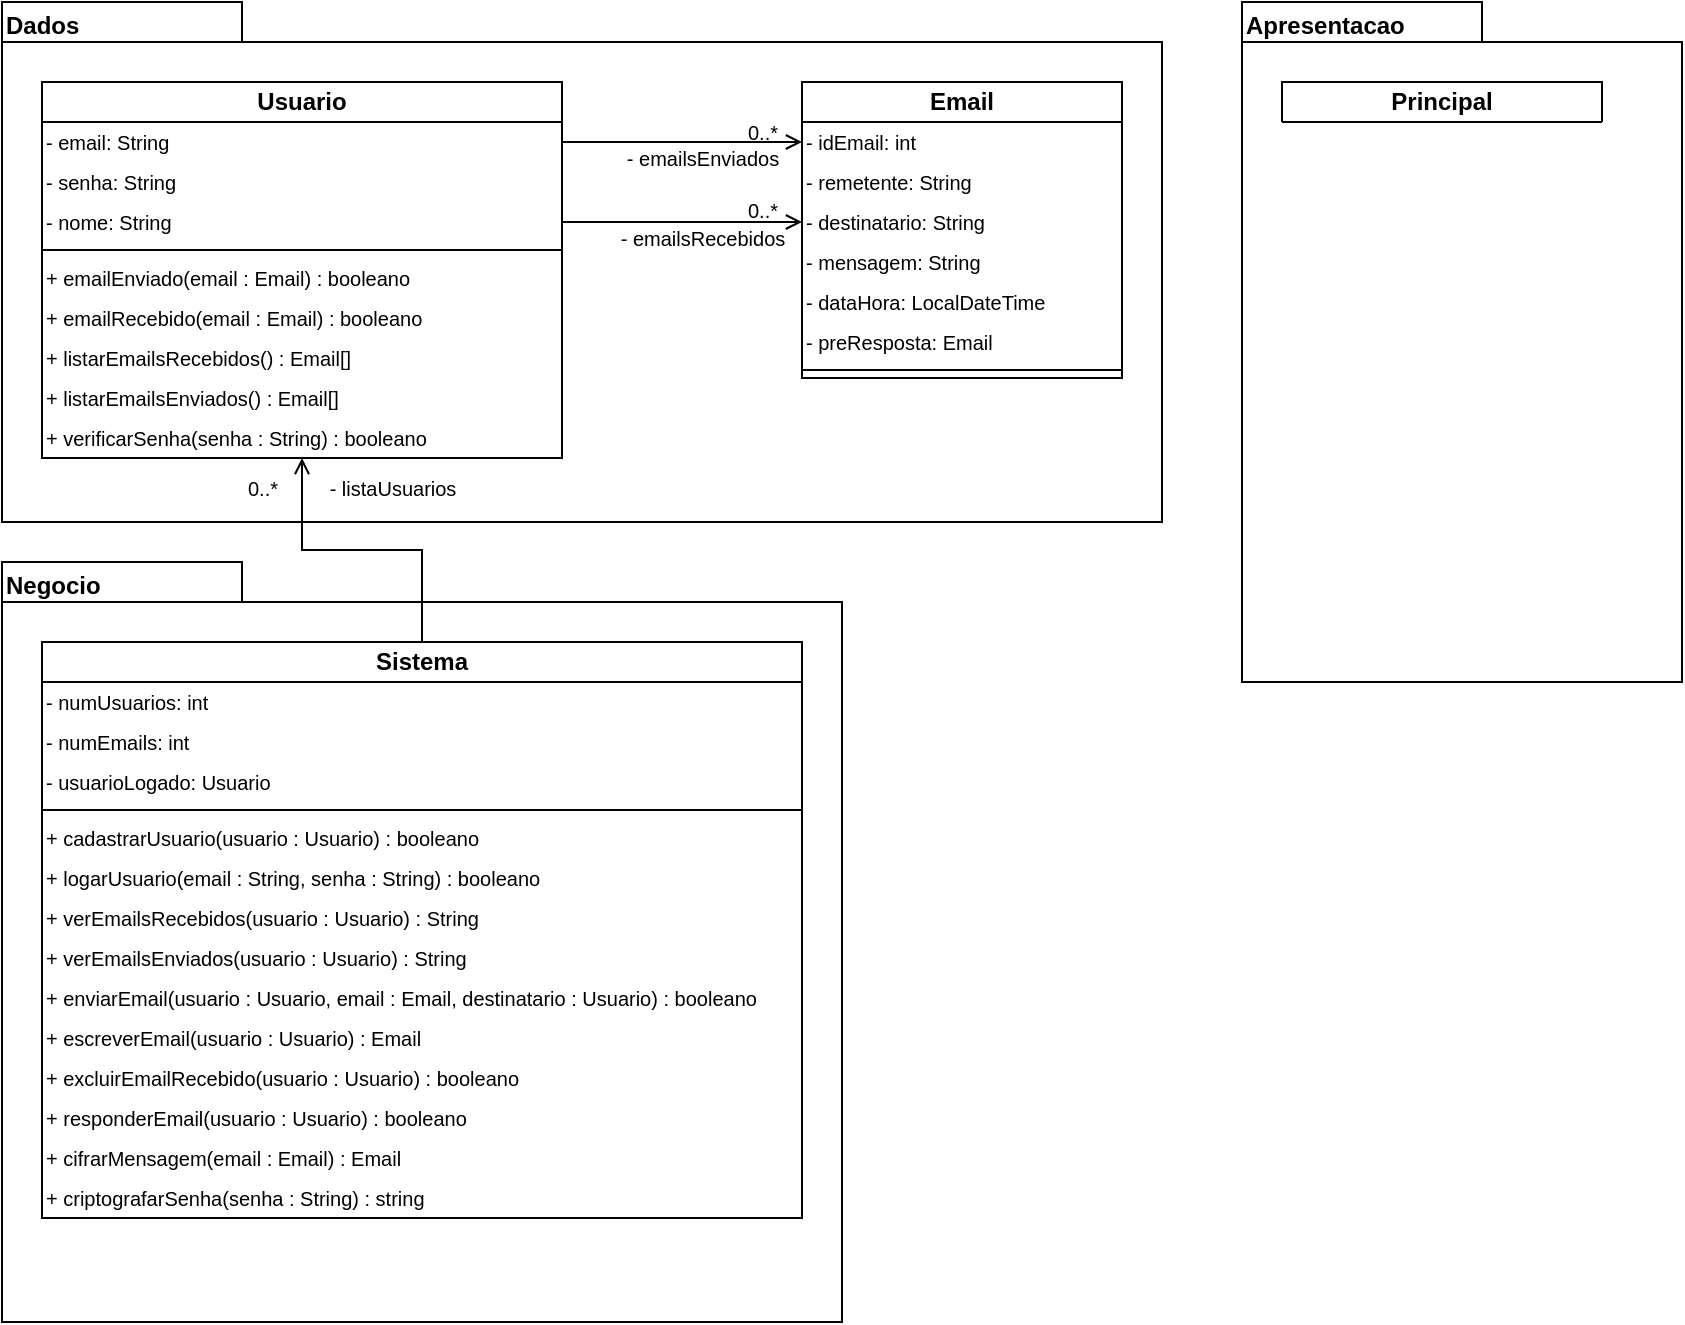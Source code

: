 <mxfile version="21.7.2" type="github">
  <diagram id="C5RBs43oDa-KdzZeNtuy" name="Page-1">
    <mxGraphModel dx="1362" dy="1435" grid="1" gridSize="10" guides="1" tooltips="1" connect="1" arrows="1" fold="1" page="1" pageScale="1" pageWidth="827" pageHeight="1169" math="0" shadow="0">
      <root>
        <mxCell id="WIyWlLk6GJQsqaUBKTNV-0" />
        <mxCell id="WIyWlLk6GJQsqaUBKTNV-1" parent="WIyWlLk6GJQsqaUBKTNV-0" />
        <mxCell id="6UUb83-wT3MryLMKem0V-0" value="Dados" style="shape=folder;fontStyle=1;spacingTop=0;tabWidth=120;tabHeight=20;tabPosition=left;html=1;whiteSpace=wrap;align=left;verticalAlign=top;labelPosition=center;verticalLabelPosition=middle;horizontal=1;spacing=0;spacingLeft=2;fillColor=none;rounded=0;" parent="WIyWlLk6GJQsqaUBKTNV-1" vertex="1">
          <mxGeometry x="80" y="100" width="580" height="260" as="geometry" />
        </mxCell>
        <mxCell id="MjpjkHj3X75M_pt7Rw3X-8" value="- emailsEnviados" style="text;html=1;align=center;verticalAlign=middle;resizable=0;points=[];autosize=1;strokeColor=none;fillColor=none;fontSize=10;" vertex="1" parent="WIyWlLk6GJQsqaUBKTNV-1">
          <mxGeometry x="380" y="163" width="100" height="30" as="geometry" />
        </mxCell>
        <mxCell id="MjpjkHj3X75M_pt7Rw3X-9" value="- emailsRecebidos" style="text;html=1;align=center;verticalAlign=middle;resizable=0;points=[];autosize=1;strokeColor=none;fillColor=none;fontSize=10;" vertex="1" parent="WIyWlLk6GJQsqaUBKTNV-1">
          <mxGeometry x="375" y="203" width="110" height="30" as="geometry" />
        </mxCell>
        <mxCell id="6UUb83-wT3MryLMKem0V-2" value="&lt;div&gt;Negocio&lt;/div&gt;" style="shape=folder;fontStyle=1;spacingTop=0;tabWidth=120;tabHeight=20;tabPosition=left;html=1;whiteSpace=wrap;align=left;verticalAlign=top;labelPosition=center;verticalLabelPosition=middle;horizontal=1;spacing=0;spacingLeft=2;fillColor=none;rounded=0;" parent="WIyWlLk6GJQsqaUBKTNV-1" vertex="1">
          <mxGeometry x="80" y="380" width="420" height="380" as="geometry" />
        </mxCell>
        <mxCell id="6UUb83-wT3MryLMKem0V-3" value="Apresentacao" style="shape=folder;fontStyle=1;spacingTop=0;tabWidth=120;tabHeight=20;tabPosition=left;html=1;whiteSpace=wrap;align=left;verticalAlign=top;labelPosition=center;verticalLabelPosition=middle;horizontal=1;spacing=0;spacingLeft=2;fillColor=none;rounded=0;" parent="WIyWlLk6GJQsqaUBKTNV-1" vertex="1">
          <mxGeometry x="700" y="100" width="220" height="340" as="geometry" />
        </mxCell>
        <mxCell id="MjpjkHj3X75M_pt7Rw3X-10" style="edgeStyle=orthogonalEdgeStyle;rounded=0;orthogonalLoop=1;jettySize=auto;html=1;exitX=0.5;exitY=1;exitDx=0;exitDy=0;entryX=0.5;entryY=0;entryDx=0;entryDy=0;endArrow=none;endFill=0;startArrow=open;startFill=0;" edge="1" parent="WIyWlLk6GJQsqaUBKTNV-1" source="6UUb83-wT3MryLMKem0V-4" target="UXAAhCieMoi_uCVgCP8r-0">
          <mxGeometry relative="1" as="geometry" />
        </mxCell>
        <mxCell id="6UUb83-wT3MryLMKem0V-4" value="&lt;b&gt;Usuario&lt;/b&gt;" style="swimlane;fontStyle=0;childLayout=stackLayout;horizontal=1;startSize=20;fillColor=none;horizontalStack=0;resizeParent=1;resizeParentMax=0;resizeLast=0;collapsible=1;marginBottom=0;whiteSpace=wrap;html=1;rounded=0;" parent="WIyWlLk6GJQsqaUBKTNV-1" vertex="1">
          <mxGeometry x="100" y="140" width="260" height="188" as="geometry">
            <mxRectangle x="100" y="140" width="160" height="20" as="alternateBounds" />
          </mxGeometry>
        </mxCell>
        <mxCell id="6UUb83-wT3MryLMKem0V-12" value="&lt;div style=&quot;font-size: 10px;&quot;&gt;- email: String&lt;/div&gt;" style="text;strokeColor=none;fillColor=none;align=left;verticalAlign=middle;spacingLeft=2;spacingRight=2;overflow=hidden;rotatable=0;points=[[0,0.5],[1,0.5]];portConstraint=eastwest;whiteSpace=wrap;html=1;spacing=0;fontSize=10;rounded=0;" parent="6UUb83-wT3MryLMKem0V-4" vertex="1">
          <mxGeometry y="20" width="260" height="20" as="geometry" />
        </mxCell>
        <mxCell id="6UUb83-wT3MryLMKem0V-19" value="&lt;div style=&quot;font-size: 10px;&quot;&gt;- senha: String&lt;/div&gt;" style="text;strokeColor=none;fillColor=none;align=left;verticalAlign=middle;spacingLeft=2;spacingRight=2;overflow=hidden;rotatable=0;points=[[0,0.5],[1,0.5]];portConstraint=eastwest;whiteSpace=wrap;html=1;spacing=0;fontSize=10;rounded=0;" parent="6UUb83-wT3MryLMKem0V-4" vertex="1">
          <mxGeometry y="40" width="260" height="20" as="geometry" />
        </mxCell>
        <mxCell id="6UUb83-wT3MryLMKem0V-31" value="&lt;div style=&quot;font-size: 10px;&quot;&gt;- nome: String&lt;/div&gt;" style="text;strokeColor=none;fillColor=none;align=left;verticalAlign=middle;spacingLeft=2;spacingRight=2;overflow=hidden;rotatable=0;points=[[0,0.5],[1,0.5]];portConstraint=eastwest;whiteSpace=wrap;html=1;spacing=0;fontSize=10;rounded=0;" parent="6UUb83-wT3MryLMKem0V-4" vertex="1">
          <mxGeometry y="60" width="260" height="20" as="geometry" />
        </mxCell>
        <mxCell id="6UUb83-wT3MryLMKem0V-16" value="" style="line;strokeWidth=1;fillColor=none;align=left;verticalAlign=middle;spacingTop=-1;spacingLeft=3;spacingRight=3;rotatable=0;labelPosition=right;points=[];portConstraint=eastwest;strokeColor=inherit;rounded=0;" parent="6UUb83-wT3MryLMKem0V-4" vertex="1">
          <mxGeometry y="80" width="260" height="8" as="geometry" />
        </mxCell>
        <mxCell id="MjpjkHj3X75M_pt7Rw3X-26" value="&lt;div style=&quot;font-size: 10px;&quot;&gt;+ emailEnviado(email : Email) : booleano&lt;br&gt;&lt;/div&gt;" style="text;strokeColor=none;fillColor=none;align=left;verticalAlign=middle;spacingLeft=2;spacingRight=2;overflow=hidden;rotatable=0;points=[[0,0.5],[1,0.5]];portConstraint=eastwest;whiteSpace=wrap;html=1;spacing=0;fontSize=10;rounded=0;" vertex="1" parent="6UUb83-wT3MryLMKem0V-4">
          <mxGeometry y="88" width="260" height="20" as="geometry" />
        </mxCell>
        <mxCell id="MjpjkHj3X75M_pt7Rw3X-27" value="&lt;div style=&quot;font-size: 10px;&quot;&gt;+ emailRecebido(email : Email) : booleano&lt;br&gt;&lt;/div&gt;" style="text;strokeColor=none;fillColor=none;align=left;verticalAlign=middle;spacingLeft=2;spacingRight=2;overflow=hidden;rotatable=0;points=[[0,0.5],[1,0.5]];portConstraint=eastwest;whiteSpace=wrap;html=1;spacing=0;fontSize=10;rounded=0;" vertex="1" parent="6UUb83-wT3MryLMKem0V-4">
          <mxGeometry y="108" width="260" height="20" as="geometry" />
        </mxCell>
        <mxCell id="MjpjkHj3X75M_pt7Rw3X-29" value="&lt;div style=&quot;font-size: 10px;&quot;&gt;+ listarEmailsRecebidos() : Email[]&lt;br&gt;&lt;/div&gt;" style="text;strokeColor=none;fillColor=none;align=left;verticalAlign=middle;spacingLeft=2;spacingRight=2;overflow=hidden;rotatable=0;points=[[0,0.5],[1,0.5]];portConstraint=eastwest;whiteSpace=wrap;html=1;spacing=0;fontSize=10;rounded=0;" vertex="1" parent="6UUb83-wT3MryLMKem0V-4">
          <mxGeometry y="128" width="260" height="20" as="geometry" />
        </mxCell>
        <mxCell id="MjpjkHj3X75M_pt7Rw3X-28" value="&lt;div style=&quot;font-size: 10px;&quot;&gt;+ listarEmailsEnviados() : Email[]&lt;br&gt;&lt;/div&gt;" style="text;strokeColor=none;fillColor=none;align=left;verticalAlign=middle;spacingLeft=2;spacingRight=2;overflow=hidden;rotatable=0;points=[[0,0.5],[1,0.5]];portConstraint=eastwest;whiteSpace=wrap;html=1;spacing=0;fontSize=10;rounded=0;" vertex="1" parent="6UUb83-wT3MryLMKem0V-4">
          <mxGeometry y="148" width="260" height="20" as="geometry" />
        </mxCell>
        <mxCell id="MjpjkHj3X75M_pt7Rw3X-30" value="&lt;div style=&quot;font-size: 10px;&quot;&gt;+ verificarSenha(senha : String) : booleano&lt;br&gt;&lt;/div&gt;" style="text;strokeColor=none;fillColor=none;align=left;verticalAlign=middle;spacingLeft=2;spacingRight=2;overflow=hidden;rotatable=0;points=[[0,0.5],[1,0.5]];portConstraint=eastwest;whiteSpace=wrap;html=1;spacing=0;fontSize=10;rounded=0;" vertex="1" parent="6UUb83-wT3MryLMKem0V-4">
          <mxGeometry y="168" width="260" height="20" as="geometry" />
        </mxCell>
        <mxCell id="6UUb83-wT3MryLMKem0V-25" value="&lt;b&gt;Email&lt;/b&gt;" style="swimlane;fontStyle=0;childLayout=stackLayout;horizontal=1;startSize=20;fillColor=none;horizontalStack=0;resizeParent=1;resizeParentMax=0;resizeLast=0;collapsible=1;marginBottom=0;whiteSpace=wrap;html=1;rounded=0;" parent="WIyWlLk6GJQsqaUBKTNV-1" vertex="1">
          <mxGeometry x="480" y="140" width="160" height="148" as="geometry">
            <mxRectangle x="80" y="480" width="160" height="20" as="alternateBounds" />
          </mxGeometry>
        </mxCell>
        <mxCell id="MjpjkHj3X75M_pt7Rw3X-25" value="&lt;div style=&quot;font-size: 10px;&quot;&gt;- idEmail: int&lt;/div&gt;" style="text;strokeColor=none;fillColor=none;align=left;verticalAlign=middle;spacingLeft=2;spacingRight=2;overflow=hidden;rotatable=0;points=[[0,0.5],[1,0.5]];portConstraint=eastwest;whiteSpace=wrap;html=1;spacing=0;fontSize=10;rounded=0;" vertex="1" parent="6UUb83-wT3MryLMKem0V-25">
          <mxGeometry y="20" width="160" height="20" as="geometry" />
        </mxCell>
        <mxCell id="6UUb83-wT3MryLMKem0V-26" value="&lt;div style=&quot;font-size: 10px;&quot;&gt;- remetente: String&lt;/div&gt;" style="text;strokeColor=none;fillColor=none;align=left;verticalAlign=middle;spacingLeft=2;spacingRight=2;overflow=hidden;rotatable=0;points=[[0,0.5],[1,0.5]];portConstraint=eastwest;whiteSpace=wrap;html=1;spacing=0;fontSize=10;rounded=0;" parent="6UUb83-wT3MryLMKem0V-25" vertex="1">
          <mxGeometry y="40" width="160" height="20" as="geometry" />
        </mxCell>
        <mxCell id="6UUb83-wT3MryLMKem0V-27" value="&lt;div style=&quot;font-size: 10px;&quot;&gt;- destinatario: String&lt;/div&gt;" style="text;strokeColor=none;fillColor=none;align=left;verticalAlign=middle;spacingLeft=2;spacingRight=2;overflow=hidden;rotatable=0;points=[[0,0.5],[1,0.5]];portConstraint=eastwest;whiteSpace=wrap;html=1;spacing=0;fontSize=10;rounded=0;" parent="6UUb83-wT3MryLMKem0V-25" vertex="1">
          <mxGeometry y="60" width="160" height="20" as="geometry" />
        </mxCell>
        <mxCell id="6UUb83-wT3MryLMKem0V-32" value="&lt;div style=&quot;font-size: 10px;&quot;&gt;- mensagem: String&lt;/div&gt;" style="text;strokeColor=none;fillColor=none;align=left;verticalAlign=middle;spacingLeft=2;spacingRight=2;overflow=hidden;rotatable=0;points=[[0,0.5],[1,0.5]];portConstraint=eastwest;whiteSpace=wrap;html=1;spacing=0;fontSize=10;rounded=0;" parent="6UUb83-wT3MryLMKem0V-25" vertex="1">
          <mxGeometry y="80" width="160" height="20" as="geometry" />
        </mxCell>
        <mxCell id="6UUb83-wT3MryLMKem0V-33" value="&lt;div style=&quot;font-size: 10px;&quot;&gt;- dataHora: LocalDateTime&lt;/div&gt;" style="text;strokeColor=none;fillColor=none;align=left;verticalAlign=middle;spacingLeft=2;spacingRight=2;overflow=hidden;rotatable=0;points=[[0,0.5],[1,0.5]];portConstraint=eastwest;whiteSpace=wrap;html=1;spacing=0;fontSize=10;rounded=0;" parent="6UUb83-wT3MryLMKem0V-25" vertex="1">
          <mxGeometry y="100" width="160" height="20" as="geometry" />
        </mxCell>
        <mxCell id="UXAAhCieMoi_uCVgCP8r-7" value="&lt;div style=&quot;font-size: 10px;&quot;&gt;- preResposta: Email&lt;/div&gt;" style="text;strokeColor=none;fillColor=none;align=left;verticalAlign=middle;spacingLeft=2;spacingRight=2;overflow=hidden;rotatable=0;points=[[0,0.5],[1,0.5]];portConstraint=eastwest;whiteSpace=wrap;html=1;spacing=0;fontSize=10;rounded=0;" parent="6UUb83-wT3MryLMKem0V-25" vertex="1">
          <mxGeometry y="120" width="160" height="20" as="geometry" />
        </mxCell>
        <mxCell id="6UUb83-wT3MryLMKem0V-28" value="" style="line;strokeWidth=1;fillColor=none;align=left;verticalAlign=middle;spacingTop=-1;spacingLeft=3;spacingRight=3;rotatable=0;labelPosition=right;points=[];portConstraint=eastwest;strokeColor=inherit;rounded=0;" parent="6UUb83-wT3MryLMKem0V-25" vertex="1">
          <mxGeometry y="140" width="160" height="8" as="geometry" />
        </mxCell>
        <mxCell id="6UUb83-wT3MryLMKem0V-36" value="&lt;b&gt;Principal&lt;/b&gt;" style="swimlane;fontStyle=0;childLayout=stackLayout;horizontal=1;startSize=20;fillColor=none;horizontalStack=0;resizeParent=1;resizeParentMax=0;resizeLast=0;collapsible=1;marginBottom=0;whiteSpace=wrap;html=1;rounded=0;" parent="WIyWlLk6GJQsqaUBKTNV-1" vertex="1" collapsed="1">
          <mxGeometry x="720" y="140" width="160" height="20" as="geometry">
            <mxRectangle x="620" y="140" width="160" height="148" as="alternateBounds" />
          </mxGeometry>
        </mxCell>
        <mxCell id="6UUb83-wT3MryLMKem0V-37" value="&lt;div style=&quot;font-size: 10px;&quot;&gt;- remetente: Usuario&lt;/div&gt;" style="text;strokeColor=none;fillColor=none;align=left;verticalAlign=middle;spacingLeft=2;spacingRight=2;overflow=hidden;rotatable=0;points=[[0,0.5],[1,0.5]];portConstraint=eastwest;whiteSpace=wrap;html=1;spacing=0;fontSize=10;rounded=0;" parent="6UUb83-wT3MryLMKem0V-36" vertex="1">
          <mxGeometry y="20" width="160" height="20" as="geometry" />
        </mxCell>
        <mxCell id="6UUb83-wT3MryLMKem0V-38" value="&lt;div style=&quot;font-size: 10px;&quot;&gt;- destinatario: Usuario&lt;/div&gt;" style="text;strokeColor=none;fillColor=none;align=left;verticalAlign=middle;spacingLeft=2;spacingRight=2;overflow=hidden;rotatable=0;points=[[0,0.5],[1,0.5]];portConstraint=eastwest;whiteSpace=wrap;html=1;spacing=0;fontSize=10;rounded=0;" parent="6UUb83-wT3MryLMKem0V-36" vertex="1">
          <mxGeometry y="40" width="160" height="20" as="geometry" />
        </mxCell>
        <mxCell id="6UUb83-wT3MryLMKem0V-39" value="&lt;div style=&quot;font-size: 10px;&quot;&gt;- mensagem: String&lt;/div&gt;" style="text;strokeColor=none;fillColor=none;align=left;verticalAlign=middle;spacingLeft=2;spacingRight=2;overflow=hidden;rotatable=0;points=[[0,0.5],[1,0.5]];portConstraint=eastwest;whiteSpace=wrap;html=1;spacing=0;fontSize=10;rounded=0;" parent="6UUb83-wT3MryLMKem0V-36" vertex="1">
          <mxGeometry y="60" width="160" height="20" as="geometry" />
        </mxCell>
        <mxCell id="6UUb83-wT3MryLMKem0V-40" value="&lt;div style=&quot;font-size: 10px;&quot;&gt;- data: String&lt;/div&gt;" style="text;strokeColor=none;fillColor=none;align=left;verticalAlign=middle;spacingLeft=2;spacingRight=2;overflow=hidden;rotatable=0;points=[[0,0.5],[1,0.5]];portConstraint=eastwest;whiteSpace=wrap;html=1;spacing=0;fontSize=10;rounded=0;" parent="6UUb83-wT3MryLMKem0V-36" vertex="1">
          <mxGeometry y="80" width="160" height="20" as="geometry" />
        </mxCell>
        <mxCell id="6UUb83-wT3MryLMKem0V-41" value="&lt;div style=&quot;font-size: 10px;&quot;&gt;- hora: String&lt;/div&gt;" style="text;strokeColor=none;fillColor=none;align=left;verticalAlign=middle;spacingLeft=2;spacingRight=2;overflow=hidden;rotatable=0;points=[[0,0.5],[1,0.5]];portConstraint=eastwest;whiteSpace=wrap;html=1;spacing=0;fontSize=10;rounded=0;" parent="6UUb83-wT3MryLMKem0V-36" vertex="1">
          <mxGeometry y="100" width="160" height="20" as="geometry" />
        </mxCell>
        <mxCell id="6UUb83-wT3MryLMKem0V-42" value="" style="line;strokeWidth=1;fillColor=none;align=left;verticalAlign=middle;spacingTop=-1;spacingLeft=3;spacingRight=3;rotatable=0;labelPosition=right;points=[];portConstraint=eastwest;strokeColor=inherit;rounded=0;" parent="6UUb83-wT3MryLMKem0V-36" vertex="1">
          <mxGeometry y="120" width="160" height="8" as="geometry" />
        </mxCell>
        <mxCell id="6UUb83-wT3MryLMKem0V-43" value="&lt;div style=&quot;font-size: 10px;&quot;&gt;+ field: type&lt;/div&gt;" style="text;strokeColor=none;fillColor=none;align=left;verticalAlign=middle;spacingLeft=2;spacingRight=2;overflow=hidden;rotatable=0;points=[[0,0.5],[1,0.5]];portConstraint=eastwest;whiteSpace=wrap;html=1;spacing=0;fontSize=10;rounded=0;" parent="6UUb83-wT3MryLMKem0V-36" vertex="1">
          <mxGeometry y="128" width="160" height="20" as="geometry" />
        </mxCell>
        <mxCell id="UXAAhCieMoi_uCVgCP8r-0" value="&lt;b&gt;Sistema&lt;/b&gt;" style="swimlane;fontStyle=0;childLayout=stackLayout;horizontal=1;startSize=20;fillColor=none;horizontalStack=0;resizeParent=1;resizeParentMax=0;resizeLast=0;collapsible=1;marginBottom=0;whiteSpace=wrap;html=1;rounded=0;" parent="WIyWlLk6GJQsqaUBKTNV-1" vertex="1">
          <mxGeometry x="100" y="420" width="380" height="288" as="geometry">
            <mxRectangle x="100" y="500" width="160" height="20" as="alternateBounds" />
          </mxGeometry>
        </mxCell>
        <mxCell id="MjpjkHj3X75M_pt7Rw3X-23" value="&lt;div style=&quot;font-size: 10px;&quot;&gt;- numUsuarios: int&lt;/div&gt;" style="text;strokeColor=none;fillColor=none;align=left;verticalAlign=middle;spacingLeft=2;spacingRight=2;overflow=hidden;rotatable=0;points=[[0,0.5],[1,0.5]];portConstraint=eastwest;whiteSpace=wrap;html=1;spacing=0;fontSize=10;rounded=0;" vertex="1" parent="UXAAhCieMoi_uCVgCP8r-0">
          <mxGeometry y="20" width="380" height="20" as="geometry" />
        </mxCell>
        <mxCell id="MjpjkHj3X75M_pt7Rw3X-24" value="&lt;div style=&quot;font-size: 10px;&quot;&gt;- numEmails: int&lt;/div&gt;" style="text;strokeColor=none;fillColor=none;align=left;verticalAlign=middle;spacingLeft=2;spacingRight=2;overflow=hidden;rotatable=0;points=[[0,0.5],[1,0.5]];portConstraint=eastwest;whiteSpace=wrap;html=1;spacing=0;fontSize=10;rounded=0;" vertex="1" parent="UXAAhCieMoi_uCVgCP8r-0">
          <mxGeometry y="40" width="380" height="20" as="geometry" />
        </mxCell>
        <mxCell id="UXAAhCieMoi_uCVgCP8r-1" value="&lt;div style=&quot;font-size: 10px;&quot;&gt;- usuarioLogado: Usuario&lt;/div&gt;" style="text;strokeColor=none;fillColor=none;align=left;verticalAlign=middle;spacingLeft=2;spacingRight=2;overflow=hidden;rotatable=0;points=[[0,0.5],[1,0.5]];portConstraint=eastwest;whiteSpace=wrap;html=1;spacing=0;fontSize=10;rounded=0;" parent="UXAAhCieMoi_uCVgCP8r-0" vertex="1">
          <mxGeometry y="60" width="380" height="20" as="geometry" />
        </mxCell>
        <mxCell id="UXAAhCieMoi_uCVgCP8r-4" value="" style="line;strokeWidth=1;fillColor=none;align=left;verticalAlign=middle;spacingTop=-1;spacingLeft=3;spacingRight=3;rotatable=0;labelPosition=right;points=[];portConstraint=eastwest;strokeColor=inherit;rounded=0;" parent="UXAAhCieMoi_uCVgCP8r-0" vertex="1">
          <mxGeometry y="80" width="380" height="8" as="geometry" />
        </mxCell>
        <mxCell id="UXAAhCieMoi_uCVgCP8r-5" value="&lt;div style=&quot;font-size: 10px;&quot;&gt;+ cadastrarUsuario(usuario : Usuario) : booleano&lt;br&gt;&lt;/div&gt;" style="text;strokeColor=none;fillColor=none;align=left;verticalAlign=middle;spacingLeft=2;spacingRight=2;overflow=hidden;rotatable=0;points=[[0,0.5],[1,0.5]];portConstraint=eastwest;whiteSpace=wrap;html=1;spacing=0;fontSize=10;rounded=0;" parent="UXAAhCieMoi_uCVgCP8r-0" vertex="1">
          <mxGeometry y="88" width="380" height="20" as="geometry" />
        </mxCell>
        <mxCell id="MjpjkHj3X75M_pt7Rw3X-15" value="&lt;div style=&quot;font-size: 10px;&quot;&gt;+ logarUsuario(email : String, senha : String) : booleano&lt;br&gt;&lt;/div&gt;" style="text;strokeColor=none;fillColor=none;align=left;verticalAlign=middle;spacingLeft=2;spacingRight=2;overflow=hidden;rotatable=0;points=[[0,0.5],[1,0.5]];portConstraint=eastwest;whiteSpace=wrap;html=1;spacing=0;fontSize=10;rounded=0;" vertex="1" parent="UXAAhCieMoi_uCVgCP8r-0">
          <mxGeometry y="108" width="380" height="20" as="geometry" />
        </mxCell>
        <mxCell id="MjpjkHj3X75M_pt7Rw3X-14" value="&lt;div style=&quot;font-size: 10px;&quot;&gt;+ verEmailsRecebidos(usuario : Usuario) : String&lt;/div&gt;" style="text;strokeColor=none;fillColor=none;align=left;verticalAlign=middle;spacingLeft=2;spacingRight=2;overflow=hidden;rotatable=0;points=[[0,0.5],[1,0.5]];portConstraint=eastwest;whiteSpace=wrap;html=1;spacing=0;fontSize=10;rounded=0;" vertex="1" parent="UXAAhCieMoi_uCVgCP8r-0">
          <mxGeometry y="128" width="380" height="20" as="geometry" />
        </mxCell>
        <mxCell id="MjpjkHj3X75M_pt7Rw3X-17" value="&lt;div style=&quot;font-size: 10px;&quot;&gt;+ verEmailsEnviados(usuario : Usuario) : String&lt;br&gt;&lt;/div&gt;" style="text;strokeColor=none;fillColor=none;align=left;verticalAlign=middle;spacingLeft=2;spacingRight=2;overflow=hidden;rotatable=0;points=[[0,0.5],[1,0.5]];portConstraint=eastwest;whiteSpace=wrap;html=1;spacing=0;fontSize=10;rounded=0;" vertex="1" parent="UXAAhCieMoi_uCVgCP8r-0">
          <mxGeometry y="148" width="380" height="20" as="geometry" />
        </mxCell>
        <mxCell id="MjpjkHj3X75M_pt7Rw3X-20" value="&lt;div style=&quot;font-size: 10px;&quot;&gt;+ enviarEmail(usuario : Usuario, email : Email, destinatario : Usuario) : booleano&lt;br&gt;&lt;/div&gt;" style="text;strokeColor=none;fillColor=none;align=left;verticalAlign=middle;spacingLeft=2;spacingRight=2;overflow=hidden;rotatable=0;points=[[0,0.5],[1,0.5]];portConstraint=eastwest;whiteSpace=wrap;html=1;spacing=0;fontSize=10;rounded=0;" vertex="1" parent="UXAAhCieMoi_uCVgCP8r-0">
          <mxGeometry y="168" width="380" height="20" as="geometry" />
        </mxCell>
        <mxCell id="MjpjkHj3X75M_pt7Rw3X-22" value="&lt;div style=&quot;font-size: 10px;&quot;&gt;+ escreverEmail(usuario : Usuario) : Email&lt;br&gt;&lt;/div&gt;" style="text;strokeColor=none;fillColor=none;align=left;verticalAlign=middle;spacingLeft=2;spacingRight=2;overflow=hidden;rotatable=0;points=[[0,0.5],[1,0.5]];portConstraint=eastwest;whiteSpace=wrap;html=1;spacing=0;fontSize=10;rounded=0;" vertex="1" parent="UXAAhCieMoi_uCVgCP8r-0">
          <mxGeometry y="188" width="380" height="20" as="geometry" />
        </mxCell>
        <mxCell id="MjpjkHj3X75M_pt7Rw3X-21" value="&lt;div style=&quot;font-size: 10px;&quot;&gt;+ excluirEmailRecebido(usuario : Usuario) : booleano&lt;br&gt;&lt;/div&gt;" style="text;strokeColor=none;fillColor=none;align=left;verticalAlign=middle;spacingLeft=2;spacingRight=2;overflow=hidden;rotatable=0;points=[[0,0.5],[1,0.5]];portConstraint=eastwest;whiteSpace=wrap;html=1;spacing=0;fontSize=10;rounded=0;" vertex="1" parent="UXAAhCieMoi_uCVgCP8r-0">
          <mxGeometry y="208" width="380" height="20" as="geometry" />
        </mxCell>
        <mxCell id="MjpjkHj3X75M_pt7Rw3X-19" value="&lt;div style=&quot;font-size: 10px;&quot;&gt;+ responderEmail(usuario : Usuario) : booleano&lt;br&gt;&lt;/div&gt;" style="text;strokeColor=none;fillColor=none;align=left;verticalAlign=middle;spacingLeft=2;spacingRight=2;overflow=hidden;rotatable=0;points=[[0,0.5],[1,0.5]];portConstraint=eastwest;whiteSpace=wrap;html=1;spacing=0;fontSize=10;rounded=0;" vertex="1" parent="UXAAhCieMoi_uCVgCP8r-0">
          <mxGeometry y="228" width="380" height="20" as="geometry" />
        </mxCell>
        <mxCell id="MjpjkHj3X75M_pt7Rw3X-18" value="&lt;div style=&quot;font-size: 10px;&quot;&gt;+ cifrarMensagem(email : Email) : Email&lt;br&gt;&lt;/div&gt;" style="text;strokeColor=none;fillColor=none;align=left;verticalAlign=middle;spacingLeft=2;spacingRight=2;overflow=hidden;rotatable=0;points=[[0,0.5],[1,0.5]];portConstraint=eastwest;whiteSpace=wrap;html=1;spacing=0;fontSize=10;rounded=0;" vertex="1" parent="UXAAhCieMoi_uCVgCP8r-0">
          <mxGeometry y="248" width="380" height="20" as="geometry" />
        </mxCell>
        <mxCell id="MjpjkHj3X75M_pt7Rw3X-16" value="&lt;div style=&quot;font-size: 10px;&quot;&gt;+ criptografarSenha(senha : String) : string&lt;br&gt;&lt;/div&gt;" style="text;strokeColor=none;fillColor=none;align=left;verticalAlign=middle;spacingLeft=2;spacingRight=2;overflow=hidden;rotatable=0;points=[[0,0.5],[1,0.5]];portConstraint=eastwest;whiteSpace=wrap;html=1;spacing=0;fontSize=10;rounded=0;" vertex="1" parent="UXAAhCieMoi_uCVgCP8r-0">
          <mxGeometry y="268" width="380" height="20" as="geometry" />
        </mxCell>
        <mxCell id="MjpjkHj3X75M_pt7Rw3X-1" style="edgeStyle=orthogonalEdgeStyle;rounded=0;orthogonalLoop=1;jettySize=auto;html=1;exitX=0;exitY=0.5;exitDx=0;exitDy=0;entryX=1;entryY=0.5;entryDx=0;entryDy=0;startArrow=open;startFill=0;endArrow=none;endFill=0;" edge="1" parent="WIyWlLk6GJQsqaUBKTNV-1" source="MjpjkHj3X75M_pt7Rw3X-25" target="6UUb83-wT3MryLMKem0V-12">
          <mxGeometry relative="1" as="geometry" />
        </mxCell>
        <mxCell id="MjpjkHj3X75M_pt7Rw3X-3" value="0..*" style="text;html=1;align=center;verticalAlign=middle;resizable=0;points=[];autosize=1;strokeColor=none;fillColor=none;fontSize=10;" vertex="1" parent="WIyWlLk6GJQsqaUBKTNV-1">
          <mxGeometry x="440" y="150" width="40" height="30" as="geometry" />
        </mxCell>
        <mxCell id="MjpjkHj3X75M_pt7Rw3X-6" style="edgeStyle=orthogonalEdgeStyle;rounded=0;orthogonalLoop=1;jettySize=auto;html=1;exitX=0;exitY=0.5;exitDx=0;exitDy=0;entryX=1;entryY=0.5;entryDx=0;entryDy=0;endArrow=none;endFill=0;startArrow=open;startFill=0;" edge="1" parent="WIyWlLk6GJQsqaUBKTNV-1" source="6UUb83-wT3MryLMKem0V-27" target="6UUb83-wT3MryLMKem0V-31">
          <mxGeometry relative="1" as="geometry" />
        </mxCell>
        <mxCell id="MjpjkHj3X75M_pt7Rw3X-7" value="0..*" style="text;html=1;align=center;verticalAlign=middle;resizable=0;points=[];autosize=1;strokeColor=none;fillColor=none;fontSize=10;" vertex="1" parent="WIyWlLk6GJQsqaUBKTNV-1">
          <mxGeometry x="440" y="189" width="40" height="30" as="geometry" />
        </mxCell>
        <mxCell id="MjpjkHj3X75M_pt7Rw3X-11" value="- listaUsuarios" style="text;html=1;align=center;verticalAlign=middle;resizable=0;points=[];autosize=1;strokeColor=none;fillColor=none;fontSize=10;" vertex="1" parent="WIyWlLk6GJQsqaUBKTNV-1">
          <mxGeometry x="230" y="328" width="90" height="30" as="geometry" />
        </mxCell>
        <mxCell id="MjpjkHj3X75M_pt7Rw3X-12" value="0..*" style="text;html=1;align=center;verticalAlign=middle;resizable=0;points=[];autosize=1;strokeColor=none;fillColor=none;fontSize=10;" vertex="1" parent="WIyWlLk6GJQsqaUBKTNV-1">
          <mxGeometry x="190" y="328" width="40" height="30" as="geometry" />
        </mxCell>
      </root>
    </mxGraphModel>
  </diagram>
</mxfile>
